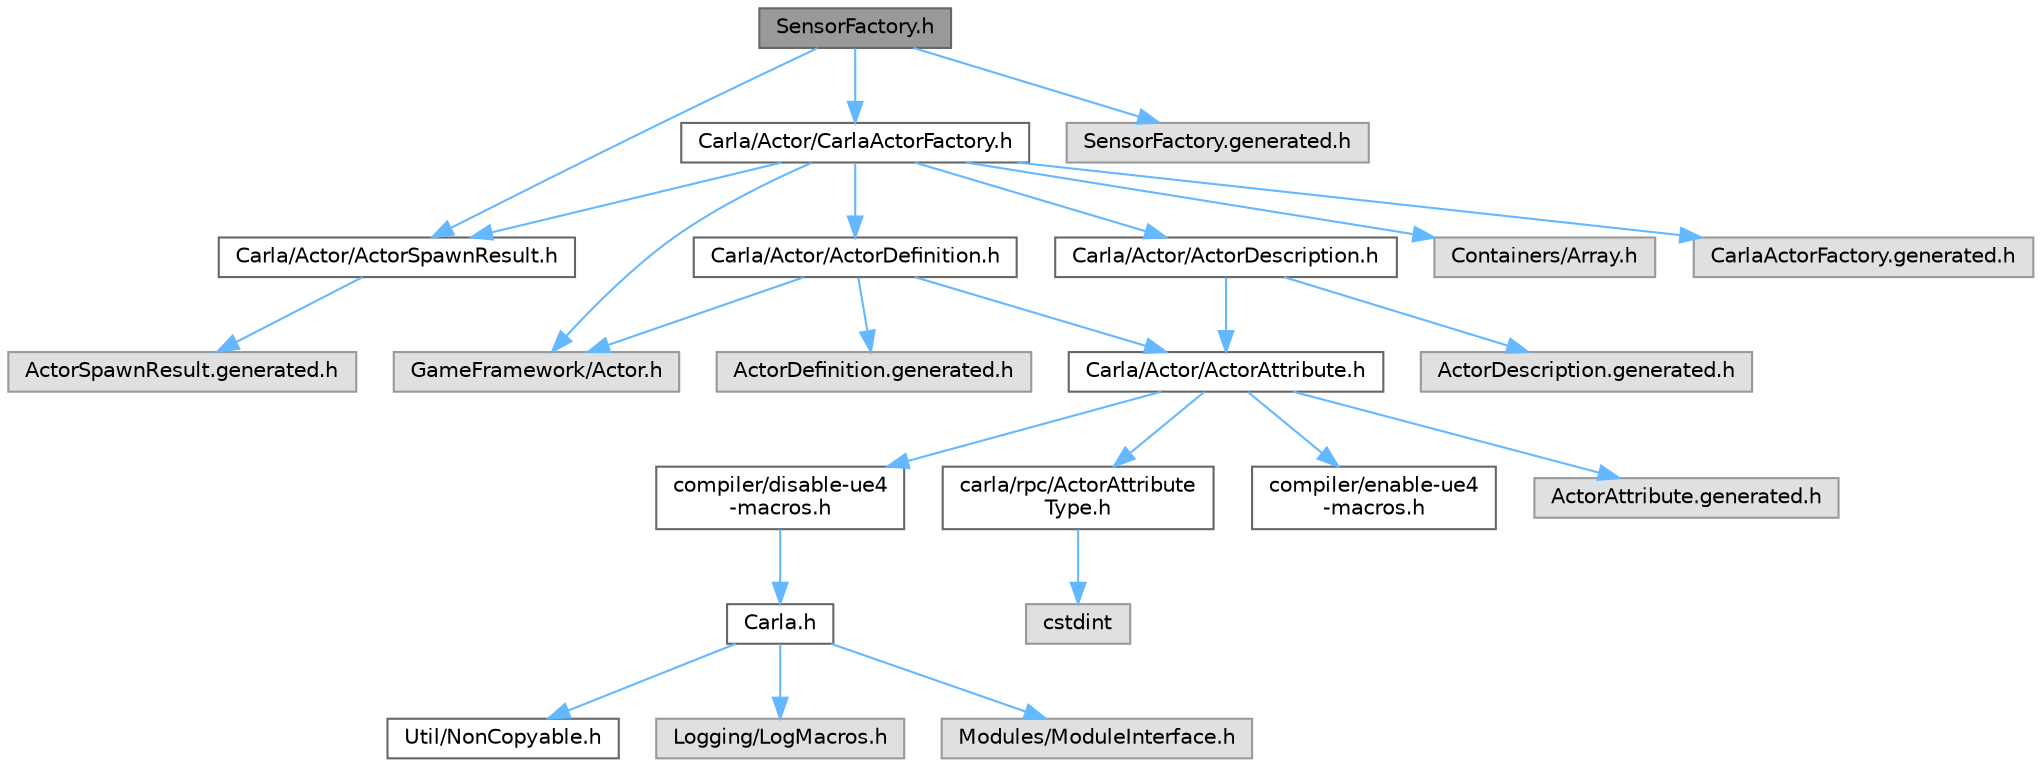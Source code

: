 digraph "SensorFactory.h"
{
 // INTERACTIVE_SVG=YES
 // LATEX_PDF_SIZE
  bgcolor="transparent";
  edge [fontname=Helvetica,fontsize=10,labelfontname=Helvetica,labelfontsize=10];
  node [fontname=Helvetica,fontsize=10,shape=box,height=0.2,width=0.4];
  Node1 [id="Node000001",label="SensorFactory.h",height=0.2,width=0.4,color="gray40", fillcolor="grey60", style="filled", fontcolor="black",tooltip=" "];
  Node1 -> Node2 [id="edge1_Node000001_Node000002",color="steelblue1",style="solid",tooltip=" "];
  Node2 [id="Node000002",label="Carla/Actor/ActorSpawnResult.h",height=0.2,width=0.4,color="grey40", fillcolor="white", style="filled",URL="$df/d9f/ActorSpawnResult_8h.html",tooltip=" "];
  Node2 -> Node3 [id="edge2_Node000002_Node000003",color="steelblue1",style="solid",tooltip=" "];
  Node3 [id="Node000003",label="ActorSpawnResult.generated.h",height=0.2,width=0.4,color="grey60", fillcolor="#E0E0E0", style="filled",tooltip=" "];
  Node1 -> Node4 [id="edge3_Node000001_Node000004",color="steelblue1",style="solid",tooltip=" "];
  Node4 [id="Node000004",label="Carla/Actor/CarlaActorFactory.h",height=0.2,width=0.4,color="grey40", fillcolor="white", style="filled",URL="$d4/d24/CarlaActorFactory_8h.html",tooltip=" "];
  Node4 -> Node5 [id="edge4_Node000004_Node000005",color="steelblue1",style="solid",tooltip=" "];
  Node5 [id="Node000005",label="Carla/Actor/ActorDefinition.h",height=0.2,width=0.4,color="grey40", fillcolor="white", style="filled",URL="$d0/d65/Unreal_2CarlaUE4_2Plugins_2Carla_2Source_2Carla_2Actor_2ActorDefinition_8h.html",tooltip=" "];
  Node5 -> Node6 [id="edge5_Node000005_Node000006",color="steelblue1",style="solid",tooltip=" "];
  Node6 [id="Node000006",label="Carla/Actor/ActorAttribute.h",height=0.2,width=0.4,color="grey40", fillcolor="white", style="filled",URL="$d6/d1a/Unreal_2CarlaUE4_2Plugins_2Carla_2Source_2Carla_2Actor_2ActorAttribute_8h.html",tooltip=" "];
  Node6 -> Node7 [id="edge6_Node000006_Node000007",color="steelblue1",style="solid",tooltip=" "];
  Node7 [id="Node000007",label="compiler/disable-ue4\l-macros.h",height=0.2,width=0.4,color="grey40", fillcolor="white", style="filled",URL="$d2/d02/disable-ue4-macros_8h.html",tooltip=" "];
  Node7 -> Node8 [id="edge7_Node000007_Node000008",color="steelblue1",style="solid",tooltip=" "];
  Node8 [id="Node000008",label="Carla.h",height=0.2,width=0.4,color="grey40", fillcolor="white", style="filled",URL="$d7/d7d/Carla_8h.html",tooltip=" "];
  Node8 -> Node9 [id="edge8_Node000008_Node000009",color="steelblue1",style="solid",tooltip=" "];
  Node9 [id="Node000009",label="Util/NonCopyable.h",height=0.2,width=0.4,color="grey40", fillcolor="white", style="filled",URL="$d4/d57/Unreal_2CarlaUE4_2Plugins_2Carla_2Source_2Carla_2Util_2NonCopyable_8h.html",tooltip=" "];
  Node8 -> Node10 [id="edge9_Node000008_Node000010",color="steelblue1",style="solid",tooltip=" "];
  Node10 [id="Node000010",label="Logging/LogMacros.h",height=0.2,width=0.4,color="grey60", fillcolor="#E0E0E0", style="filled",tooltip=" "];
  Node8 -> Node11 [id="edge10_Node000008_Node000011",color="steelblue1",style="solid",tooltip=" "];
  Node11 [id="Node000011",label="Modules/ModuleInterface.h",height=0.2,width=0.4,color="grey60", fillcolor="#E0E0E0", style="filled",tooltip=" "];
  Node6 -> Node12 [id="edge11_Node000006_Node000012",color="steelblue1",style="solid",tooltip=" "];
  Node12 [id="Node000012",label="carla/rpc/ActorAttribute\lType.h",height=0.2,width=0.4,color="grey40", fillcolor="white", style="filled",URL="$d8/d81/ActorAttributeType_8h.html",tooltip=" "];
  Node12 -> Node13 [id="edge12_Node000012_Node000013",color="steelblue1",style="solid",tooltip=" "];
  Node13 [id="Node000013",label="cstdint",height=0.2,width=0.4,color="grey60", fillcolor="#E0E0E0", style="filled",tooltip=" "];
  Node6 -> Node14 [id="edge13_Node000006_Node000014",color="steelblue1",style="solid",tooltip=" "];
  Node14 [id="Node000014",label="compiler/enable-ue4\l-macros.h",height=0.2,width=0.4,color="grey40", fillcolor="white", style="filled",URL="$d9/da2/enable-ue4-macros_8h.html",tooltip=" "];
  Node6 -> Node15 [id="edge14_Node000006_Node000015",color="steelblue1",style="solid",tooltip=" "];
  Node15 [id="Node000015",label="ActorAttribute.generated.h",height=0.2,width=0.4,color="grey60", fillcolor="#E0E0E0", style="filled",tooltip=" "];
  Node5 -> Node16 [id="edge15_Node000005_Node000016",color="steelblue1",style="solid",tooltip=" "];
  Node16 [id="Node000016",label="GameFramework/Actor.h",height=0.2,width=0.4,color="grey60", fillcolor="#E0E0E0", style="filled",tooltip=" "];
  Node5 -> Node17 [id="edge16_Node000005_Node000017",color="steelblue1",style="solid",tooltip=" "];
  Node17 [id="Node000017",label="ActorDefinition.generated.h",height=0.2,width=0.4,color="grey60", fillcolor="#E0E0E0", style="filled",tooltip=" "];
  Node4 -> Node18 [id="edge17_Node000004_Node000018",color="steelblue1",style="solid",tooltip=" "];
  Node18 [id="Node000018",label="Carla/Actor/ActorDescription.h",height=0.2,width=0.4,color="grey40", fillcolor="white", style="filled",URL="$d4/de6/Unreal_2CarlaUE4_2Plugins_2Carla_2Source_2Carla_2Actor_2ActorDescription_8h.html",tooltip=" "];
  Node18 -> Node6 [id="edge18_Node000018_Node000006",color="steelblue1",style="solid",tooltip=" "];
  Node18 -> Node19 [id="edge19_Node000018_Node000019",color="steelblue1",style="solid",tooltip=" "];
  Node19 [id="Node000019",label="ActorDescription.generated.h",height=0.2,width=0.4,color="grey60", fillcolor="#E0E0E0", style="filled",tooltip=" "];
  Node4 -> Node2 [id="edge20_Node000004_Node000002",color="steelblue1",style="solid",tooltip=" "];
  Node4 -> Node20 [id="edge21_Node000004_Node000020",color="steelblue1",style="solid",tooltip=" "];
  Node20 [id="Node000020",label="Containers/Array.h",height=0.2,width=0.4,color="grey60", fillcolor="#E0E0E0", style="filled",tooltip=" "];
  Node4 -> Node16 [id="edge22_Node000004_Node000016",color="steelblue1",style="solid",tooltip=" "];
  Node4 -> Node21 [id="edge23_Node000004_Node000021",color="steelblue1",style="solid",tooltip=" "];
  Node21 [id="Node000021",label="CarlaActorFactory.generated.h",height=0.2,width=0.4,color="grey60", fillcolor="#E0E0E0", style="filled",tooltip=" "];
  Node1 -> Node22 [id="edge24_Node000001_Node000022",color="steelblue1",style="solid",tooltip=" "];
  Node22 [id="Node000022",label="SensorFactory.generated.h",height=0.2,width=0.4,color="grey60", fillcolor="#E0E0E0", style="filled",tooltip=" "];
}
